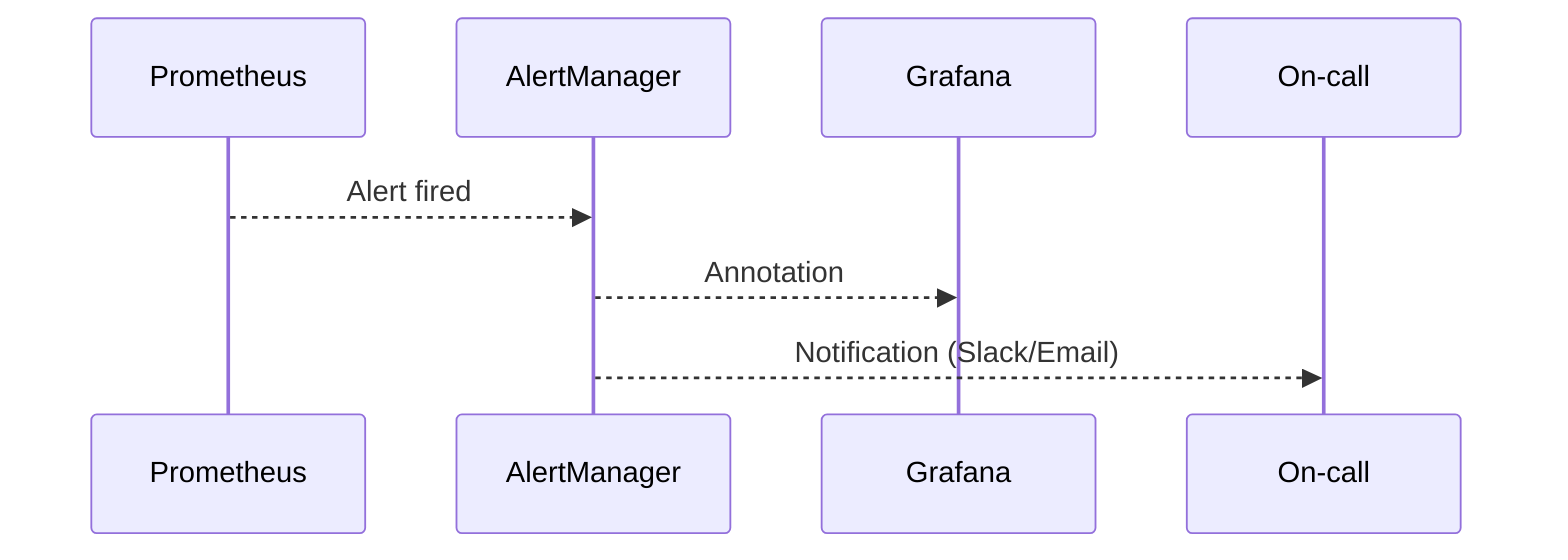 sequenceDiagram
  participant P as Prometheus
  participant A as AlertManager
  participant G as Grafana
  participant O as On-call

  P-->>A: Alert fired
  A-->>G: Annotation
  A-->>O: Notification (Slack/Email)
